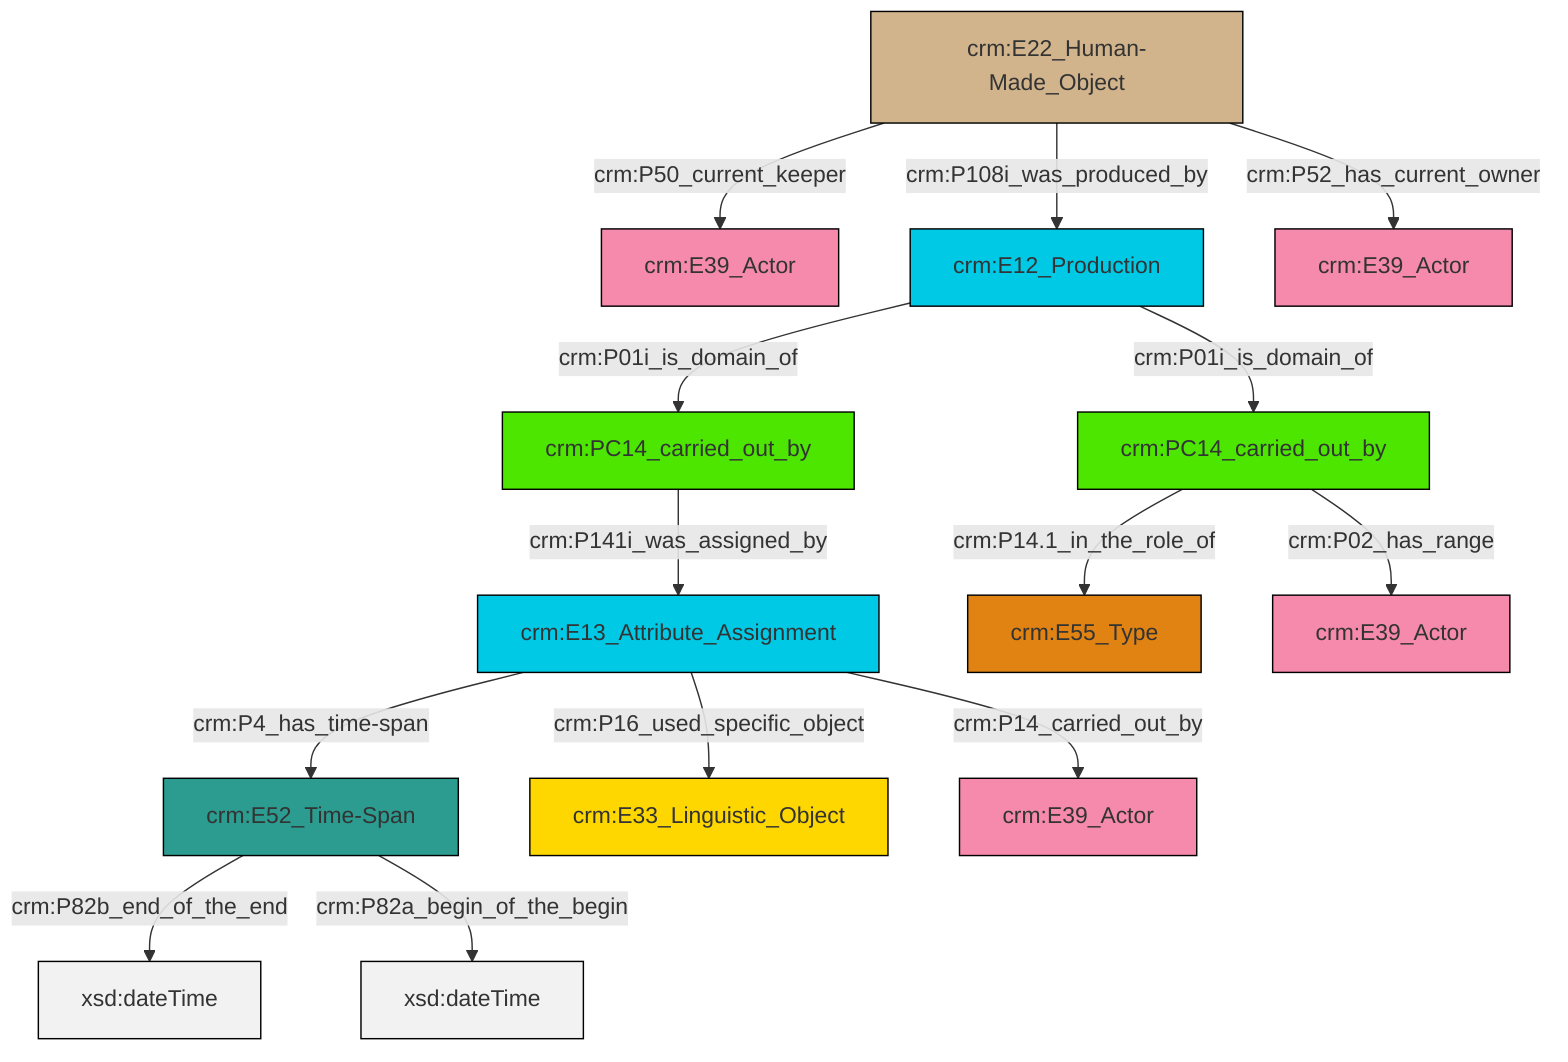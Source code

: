 graph TD
classDef Literal fill:#f2f2f2,stroke:#000000;
classDef CRM_Entity fill:#FFFFFF,stroke:#000000;
classDef Temporal_Entity fill:#00C9E6, stroke:#000000;
classDef Type fill:#E18312, stroke:#000000;
classDef Time-Span fill:#2C9C91, stroke:#000000;
classDef Appellation fill:#FFEB7F, stroke:#000000;
classDef Place fill:#008836, stroke:#000000;
classDef Persistent_Item fill:#B266B2, stroke:#000000;
classDef Conceptual_Object fill:#FFD700, stroke:#000000;
classDef Physical_Thing fill:#D2B48C, stroke:#000000;
classDef Actor fill:#f58aad, stroke:#000000;
classDef PC_Classes fill:#4ce600, stroke:#000000;
classDef Multi fill:#cccccc,stroke:#000000;

0["crm:E22_Human-Made_Object"]:::Physical_Thing -->|crm:P50_current_keeper| 1["crm:E39_Actor"]:::Actor
4["crm:E52_Time-Span"]:::Time-Span -->|crm:P82b_end_of_the_end| 5[xsd:dateTime]:::Literal
7["crm:E12_Production"]:::Temporal_Entity -->|crm:P01i_is_domain_of| 8["crm:PC14_carried_out_by"]:::PC_Classes
0["crm:E22_Human-Made_Object"]:::Physical_Thing -->|crm:P108i_was_produced_by| 7["crm:E12_Production"]:::Temporal_Entity
4["crm:E52_Time-Span"]:::Time-Span -->|crm:P82a_begin_of_the_begin| 11[xsd:dateTime]:::Literal
14["crm:E13_Attribute_Assignment"]:::Temporal_Entity -->|crm:P4_has_time-span| 4["crm:E52_Time-Span"]:::Time-Span
7["crm:E12_Production"]:::Temporal_Entity -->|crm:P01i_is_domain_of| 15["crm:PC14_carried_out_by"]:::PC_Classes
14["crm:E13_Attribute_Assignment"]:::Temporal_Entity -->|crm:P16_used_specific_object| 12["crm:E33_Linguistic_Object"]:::Conceptual_Object
15["crm:PC14_carried_out_by"]:::PC_Classes -->|crm:P14.1_in_the_role_of| 16["crm:E55_Type"]:::Type
14["crm:E13_Attribute_Assignment"]:::Temporal_Entity -->|crm:P14_carried_out_by| 19["crm:E39_Actor"]:::Actor
8["crm:PC14_carried_out_by"]:::PC_Classes -->|crm:P141i_was_assigned_by| 14["crm:E13_Attribute_Assignment"]:::Temporal_Entity
15["crm:PC14_carried_out_by"]:::PC_Classes -->|crm:P02_has_range| 2["crm:E39_Actor"]:::Actor
0["crm:E22_Human-Made_Object"]:::Physical_Thing -->|crm:P52_has_current_owner| 22["crm:E39_Actor"]:::Actor